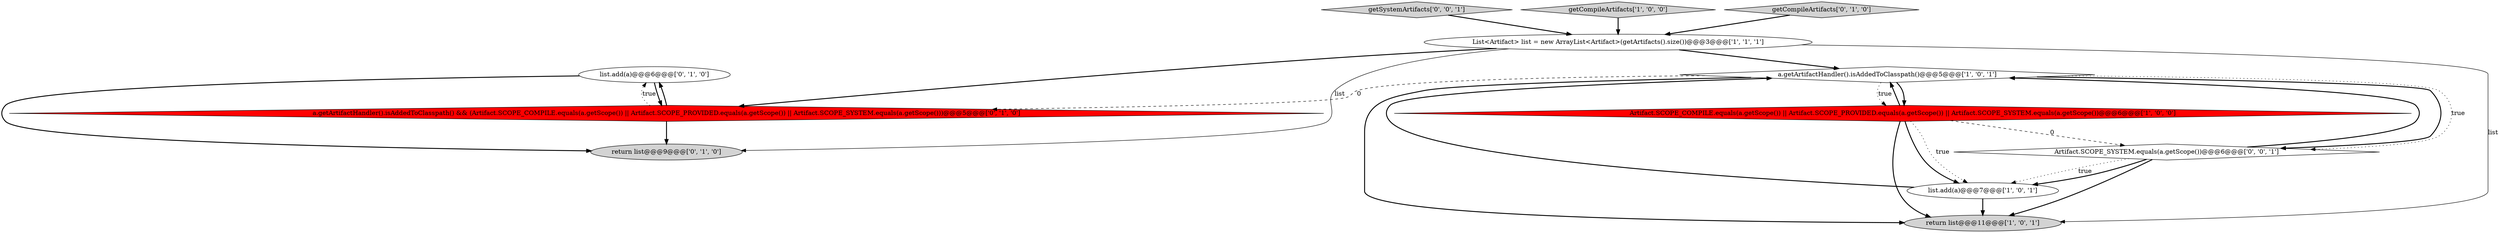 digraph {
9 [style = filled, label = "list.add(a)@@@6@@@['0', '1', '0']", fillcolor = white, shape = ellipse image = "AAA0AAABBB2BBB"];
6 [style = filled, label = "return list@@@9@@@['0', '1', '0']", fillcolor = lightgray, shape = ellipse image = "AAA0AAABBB2BBB"];
1 [style = filled, label = "return list@@@11@@@['1', '0', '1']", fillcolor = lightgray, shape = ellipse image = "AAA0AAABBB1BBB"];
7 [style = filled, label = "a.getArtifactHandler().isAddedToClasspath() && (Artifact.SCOPE_COMPILE.equals(a.getScope()) || Artifact.SCOPE_PROVIDED.equals(a.getScope()) || Artifact.SCOPE_SYSTEM.equals(a.getScope()))@@@5@@@['0', '1', '0']", fillcolor = red, shape = diamond image = "AAA1AAABBB2BBB"];
11 [style = filled, label = "getSystemArtifacts['0', '0', '1']", fillcolor = lightgray, shape = diamond image = "AAA0AAABBB3BBB"];
3 [style = filled, label = "list.add(a)@@@7@@@['1', '0', '1']", fillcolor = white, shape = ellipse image = "AAA0AAABBB1BBB"];
10 [style = filled, label = "Artifact.SCOPE_SYSTEM.equals(a.getScope())@@@6@@@['0', '0', '1']", fillcolor = white, shape = diamond image = "AAA0AAABBB3BBB"];
0 [style = filled, label = "getCompileArtifacts['1', '0', '0']", fillcolor = lightgray, shape = diamond image = "AAA0AAABBB1BBB"];
8 [style = filled, label = "getCompileArtifacts['0', '1', '0']", fillcolor = lightgray, shape = diamond image = "AAA0AAABBB2BBB"];
5 [style = filled, label = "List<Artifact> list = new ArrayList<Artifact>(getArtifacts().size())@@@3@@@['1', '1', '1']", fillcolor = white, shape = ellipse image = "AAA0AAABBB1BBB"];
4 [style = filled, label = "a.getArtifactHandler().isAddedToClasspath()@@@5@@@['1', '0', '1']", fillcolor = white, shape = diamond image = "AAA0AAABBB1BBB"];
2 [style = filled, label = "Artifact.SCOPE_COMPILE.equals(a.getScope()) || Artifact.SCOPE_PROVIDED.equals(a.getScope()) || Artifact.SCOPE_SYSTEM.equals(a.getScope())@@@6@@@['1', '0', '0']", fillcolor = red, shape = diamond image = "AAA1AAABBB1BBB"];
2->3 [style = dotted, label="true"];
4->10 [style = bold, label=""];
3->1 [style = bold, label=""];
4->10 [style = dotted, label="true"];
2->1 [style = bold, label=""];
2->3 [style = bold, label=""];
10->3 [style = dotted, label="true"];
10->3 [style = bold, label=""];
4->2 [style = bold, label=""];
7->9 [style = dotted, label="true"];
9->7 [style = bold, label=""];
2->4 [style = bold, label=""];
3->4 [style = bold, label=""];
2->10 [style = dashed, label="0"];
9->6 [style = bold, label=""];
7->9 [style = bold, label=""];
11->5 [style = bold, label=""];
5->1 [style = solid, label="list"];
8->5 [style = bold, label=""];
4->7 [style = dashed, label="0"];
5->4 [style = bold, label=""];
7->6 [style = bold, label=""];
10->4 [style = bold, label=""];
5->7 [style = bold, label=""];
5->6 [style = solid, label="list"];
4->1 [style = bold, label=""];
10->1 [style = bold, label=""];
4->2 [style = dotted, label="true"];
0->5 [style = bold, label=""];
}
